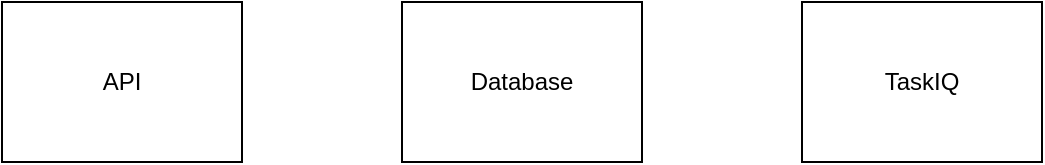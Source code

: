 <mxfile>
    <diagram id="fsPIR6d64BmuDqsZqlS5" name="Page-1">
        <mxGraphModel dx="1438" dy="649" grid="1" gridSize="10" guides="1" tooltips="1" connect="1" arrows="1" fold="1" page="1" pageScale="1" pageWidth="850" pageHeight="1100" math="0" shadow="0">
            <root>
                <mxCell id="0"/>
                <mxCell id="1" parent="0"/>
                <mxCell id="4" value="API" style="html=1;whiteSpace=wrap;" vertex="1" parent="1">
                    <mxGeometry x="120" y="200" width="120" height="80" as="geometry"/>
                </mxCell>
                <mxCell id="5" value="Database" style="html=1;whiteSpace=wrap;" vertex="1" parent="1">
                    <mxGeometry x="320" y="200" width="120" height="80" as="geometry"/>
                </mxCell>
                <mxCell id="6" value="TaskIQ" style="html=1;whiteSpace=wrap;" vertex="1" parent="1">
                    <mxGeometry x="520" y="200" width="120" height="80" as="geometry"/>
                </mxCell>
            </root>
        </mxGraphModel>
    </diagram>
</mxfile>